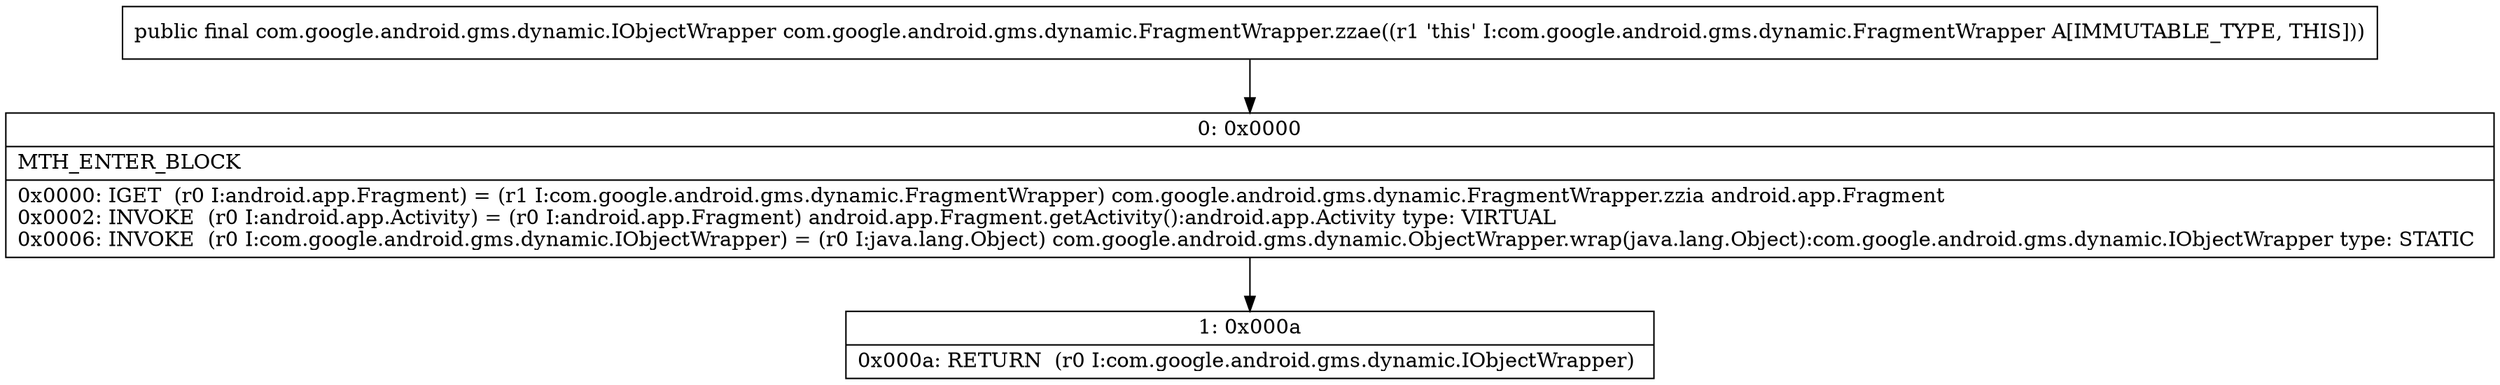 digraph "CFG forcom.google.android.gms.dynamic.FragmentWrapper.zzae()Lcom\/google\/android\/gms\/dynamic\/IObjectWrapper;" {
Node_0 [shape=record,label="{0\:\ 0x0000|MTH_ENTER_BLOCK\l|0x0000: IGET  (r0 I:android.app.Fragment) = (r1 I:com.google.android.gms.dynamic.FragmentWrapper) com.google.android.gms.dynamic.FragmentWrapper.zzia android.app.Fragment \l0x0002: INVOKE  (r0 I:android.app.Activity) = (r0 I:android.app.Fragment) android.app.Fragment.getActivity():android.app.Activity type: VIRTUAL \l0x0006: INVOKE  (r0 I:com.google.android.gms.dynamic.IObjectWrapper) = (r0 I:java.lang.Object) com.google.android.gms.dynamic.ObjectWrapper.wrap(java.lang.Object):com.google.android.gms.dynamic.IObjectWrapper type: STATIC \l}"];
Node_1 [shape=record,label="{1\:\ 0x000a|0x000a: RETURN  (r0 I:com.google.android.gms.dynamic.IObjectWrapper) \l}"];
MethodNode[shape=record,label="{public final com.google.android.gms.dynamic.IObjectWrapper com.google.android.gms.dynamic.FragmentWrapper.zzae((r1 'this' I:com.google.android.gms.dynamic.FragmentWrapper A[IMMUTABLE_TYPE, THIS])) }"];
MethodNode -> Node_0;
Node_0 -> Node_1;
}

